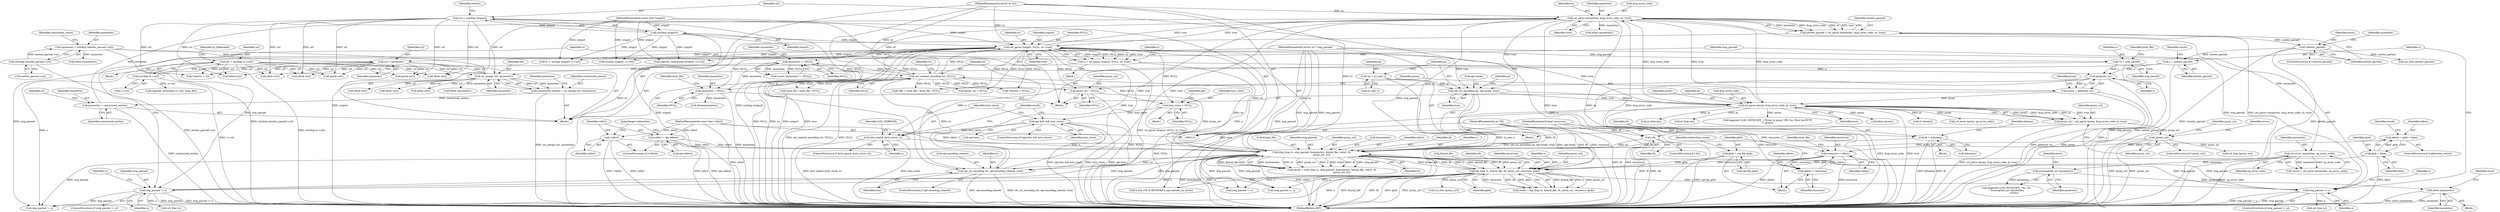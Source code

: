 digraph "0_savannah_e996e322ffd42aaa051602da182d03178d0f13e1_0@API" {
"1000475" [label="(Call,xfree (mynewloc))"];
"1000463" [label="(Call,escnonprint_uri (mynewloc))"];
"1000457" [label="(Call,url_error (mynewloc, up_error_code))"];
"1000444" [label="(Call,url_parse (mynewloc, &up_error_code, iri, true))"];
"1000415" [label="(Call,mynewloc = construced_newloc)"];
"1000408" [label="(Call,construced_newloc = uri_merge (url, mynewloc))"];
"1000410" [label="(Call,uri_merge (url, mynewloc))"];
"1000524" [label="(Call,url = mynewloc)"];
"1000483" [label="(Call,mynewloc = xstrdup (newloc_parsed->url))"];
"1000485" [label="(Call,xstrdup (newloc_parsed->url))"];
"1000590" [label="(Call,url = xstrdup (u->url))"];
"1000592" [label="(Call,xstrdup (u->url))"];
"1000176" [label="(Call,url = xstrdup (origurl))"];
"1000178" [label="(Call,xstrdup (origurl))"];
"1000116" [label="(MethodParameterIn,const char *origurl)"];
"1000403" [label="(Call,mynewloc != NULL)"];
"1000204" [label="(Call,mynewloc = NULL)"];
"1000575" [label="(Call,url_parse (origurl, NULL, iri, true))"];
"1000435" [label="(Call,set_content_encoding (iri, NULL))"];
"1000330" [label="(Call,http_loop (u, orig_parsed, &mynewloc, &local_file, refurl, dt,\n                          proxy_url, iri))"];
"1000322" [label="(Call,hsts_match (hsts_store, u))"];
"1000315" [label="(Call,opt.hsts && hsts_store)"];
"1000311" [label="(Call,hsts_store = NULL)"];
"1000214" [label="(Call,getproxy (u))"];
"1000573" [label="(Call,u = url_parse (origurl, NULL, iri, true))"];
"1000534" [label="(Call,u = newloc_parsed)"];
"1000451" [label="(Call,!newloc_parsed)"];
"1000442" [label="(Call,newloc_parsed = url_parse (mynewloc, &up_error_code, iri, true))"];
"1000136" [label="(Call,*u = orig_parsed)"];
"1000115" [label="(MethodParameterIn,struct url * orig_parsed)"];
"1000567" [label="(Call,orig_parsed != u)"];
"1000361" [label="(Call,ftp_loop (u, &local_file, dt, proxy_url, recursive, glob))"];
"1000120" [label="(MethodParameterIn,int *dt)"];
"1000121" [label="(MethodParameterIn,bool recursive)"];
"1000369" [label="(Call,recursive = oldrec)"];
"1000343" [label="(Call,oldrec = recursive)"];
"1000354" [label="(Call,oldrec = glob = false)"];
"1000356" [label="(Call,glob = false)"];
"1000347" [label="(Call,glob = opt.ftp_glob)"];
"1000528" [label="(Call,orig_parsed != u)"];
"1000193" [label="(Call,!refurl)"];
"1000119" [label="(MethodParameterIn,const char *refurl)"];
"1000195" [label="(Call,refurl = opt.referer)"];
"1000166" [label="(Call,!dt)"];
"1000169" [label="(Call,dt = &dummy)"];
"1000209" [label="(Call,proxy_url = NULL)"];
"1000243" [label="(Call,!proxy_url)"];
"1000234" [label="(Call,proxy_url = url_parse (proxy, &up_error_code, pi, true))"];
"1000236" [label="(Call,url_parse (proxy, &up_error_code, pi, true))"];
"1000212" [label="(Call,proxy = getproxy (u))"];
"1000223" [label="(Call,set_uri_encoding (pi, opt.locale, true))"];
"1000220" [label="(Call,*pi = iri_new ())"];
"1000122" [label="(MethodParameterIn,struct iri *iri)"];
"1000429" [label="(Call,set_uri_encoding (iri, opt.encoding_remote, true))"];
"1000224" [label="(Identifier,pi)"];
"1000204" [label="(Call,mynewloc = NULL)"];
"1000576" [label="(Identifier,origurl)"];
"1000465" [label="(Identifier,error)"];
"1000124" [label="(Block,)"];
"1000177" [label="(Identifier,url)"];
"1000241" [label="(Identifier,true)"];
"1000385" [label="(Call,proxy_url = NULL)"];
"1000359" [label="(Call,result = ftp_loop (u, &local_file, dt, proxy_url, recursive, glob))"];
"1000275" [label="(Identifier,proxy_url)"];
"1000137" [label="(Identifier,u)"];
"1000443" [label="(Identifier,newloc_parsed)"];
"1000573" [label="(Call,u = url_parse (origurl, NULL, iri, true))"];
"1000420" [label="(Identifier,iri)"];
"1000597" [label="(Identifier,iri_fallbacked)"];
"1000507" [label="(Call,orig_parsed != u)"];
"1000463" [label="(Call,escnonprint_uri (mynewloc))"];
"1000367" [label="(Identifier,recursive)"];
"1000536" [label="(Identifier,newloc_parsed)"];
"1000416" [label="(Identifier,mynewloc)"];
"1000492" [label="(Identifier,redirection_count)"];
"1000685" [label="(Call,*newloc = url)"];
"1000458" [label="(Identifier,mynewloc)"];
"1000264" [label="(Call,iri_free (pi))"];
"1000399" [label="(Block,)"];
"1000166" [label="(Call,!dt)"];
"1000484" [label="(Identifier,mynewloc)"];
"1000335" [label="(Call,&local_file)"];
"1000567" [label="(Call,orig_parsed != u)"];
"1000357" [label="(Identifier,glob)"];
"1000604" [label="(Call,quote (url))"];
"1000417" [label="(Identifier,construced_newloc)"];
"1000369" [label="(Call,recursive = oldrec)"];
"1000442" [label="(Call,newloc_parsed = url_parse (mynewloc, &up_error_code, iri, true))"];
"1000609" [label="(Call,u && (*dt & RETROKF || opt.content_on_error))"];
"1000690" [label="(Call,xfree (url))"];
"1000710" [label="(MethodReturn,RET)"];
"1000548" [label="(Call,xfree(mynewloc))"];
"1000375" [label="(Identifier,local_file)"];
"1000213" [label="(Identifier,proxy)"];
"1000405" [label="(Identifier,NULL)"];
"1000332" [label="(Identifier,orig_parsed)"];
"1000473" [label="(Call,xfree (url))"];
"1000371" [label="(Identifier,oldrec)"];
"1000362" [label="(Identifier,u)"];
"1000456" [label="(Identifier,error)"];
"1000312" [label="(Identifier,hsts_store)"];
"1000450" [label="(ControlStructure,if (!newloc_parsed))"];
"1000297" [label="(Call,iri_free (pi))"];
"1000434" [label="(Identifier,true)"];
"1000225" [label="(Call,opt.locale)"];
"1000664" [label="(Call,local_file ? local_file : NULL)"];
"1000355" [label="(Identifier,oldrec)"];
"1000404" [label="(Identifier,mynewloc)"];
"1000486" [label="(Call,newloc_parsed->url)"];
"1000181" [label="(Identifier,newloc)"];
"1000179" [label="(Identifier,origurl)"];
"1000322" [label="(Call,hsts_match (hsts_store, u))"];
"1000339" [label="(Identifier,proxy_url)"];
"1000316" [label="(Call,opt.hsts)"];
"1000222" [label="(Call,iri_new ())"];
"1000700" [label="(Call,xfree (url))"];
"1000460" [label="(Call,logprintf (LOG_NOTQUIET, \"%s: %s.\n\", escnonprint_uri (mynewloc),\n                     error))"];
"1000209" [label="(Call,proxy_url = NULL)"];
"1000560" [label="(Block,)"];
"1000116" [label="(MethodParameterIn,const char *origurl)"];
"1000258" [label="(Call,xfree (url))"];
"1000361" [label="(Call,ftp_loop (u, &local_file, dt, proxy_url, recursive, glob))"];
"1000330" [label="(Call,http_loop (u, orig_parsed, &mynewloc, &local_file, refurl, dt,\n                          proxy_url, iri))"];
"1000526" [label="(Identifier,mynewloc)"];
"1000165" [label="(ControlStructure,if (!dt))"];
"1000194" [label="(Identifier,refurl)"];
"1000366" [label="(Identifier,proxy_url)"];
"1000592" [label="(Call,xstrdup (u->url))"];
"1000524" [label="(Call,url = mynewloc)"];
"1000329" [label="(Identifier,result)"];
"1000168" [label="(Block,)"];
"1000324" [label="(Identifier,u)"];
"1000568" [label="(Identifier,orig_parsed)"];
"1000286" [label="(Call,logprintf (LOG_NOTQUIET, _(\"Error in proxy URL %s: Must be HTTP.\n\"), proxy))"];
"1000513" [label="(Call,xfree (url))"];
"1000115" [label="(MethodParameterIn,struct url * orig_parsed)"];
"1000212" [label="(Call,proxy = getproxy (u))"];
"1000333" [label="(Call,&mynewloc)"];
"1000119" [label="(MethodParameterIn,const char *refurl)"];
"1000429" [label="(Call,set_uri_encoding (iri, opt.encoding_remote, true))"];
"1000120" [label="(MethodParameterIn,int *dt)"];
"1000217" [label="(Identifier,proxy)"];
"1000485" [label="(Call,xstrdup (newloc_parsed->url))"];
"1000138" [label="(Identifier,orig_parsed)"];
"1000415" [label="(Call,mynewloc = construced_newloc)"];
"1000341" [label="(Block,)"];
"1000410" [label="(Call,uri_merge (url, mynewloc))"];
"1000345" [label="(Identifier,recursive)"];
"1000577" [label="(Identifier,NULL)"];
"1000672" [label="(Call,orig_parsed != u)"];
"1000571" [label="(Call,url_free (u))"];
"1000579" [label="(Identifier,true)"];
"1000235" [label="(Identifier,proxy_url)"];
"1000323" [label="(Identifier,hsts_store)"];
"1000446" [label="(Call,&up_error_code)"];
"1000326" [label="(Identifier,LOG_VERBOSE)"];
"1000352" [label="(ControlStructure,if (redirection_count))"];
"1000242" [label="(ControlStructure,if (!proxy_url))"];
"1000437" [label="(Identifier,NULL)"];
"1000306" [label="(Call,xfree (proxy))"];
"1000228" [label="(Identifier,true)"];
"1000530" [label="(Identifier,u)"];
"1000635" [label="(Call,strcmp (origurl, u->url))"];
"1000412" [label="(Identifier,mynewloc)"];
"1000448" [label="(Identifier,iri)"];
"1000444" [label="(Call,url_parse (mynewloc, &up_error_code, iri, true))"];
"1000586" [label="(Call,quote (url))"];
"1000451" [label="(Call,!newloc_parsed)"];
"1000582" [label="(Block,)"];
"1000540" [label="(Identifier,result)"];
"1000459" [label="(Identifier,up_error_code)"];
"1000169" [label="(Call,dt = &dummy)"];
"1000143" [label="(Identifier,local_file)"];
"1000452" [label="(Identifier,newloc_parsed)"];
"1000532" [label="(Call,url_free (u))"];
"1000440" [label="(Identifier,iri)"];
"1000409" [label="(Identifier,construced_newloc)"];
"1000455" [label="(Call,*error = url_error (mynewloc, up_error_code))"];
"1000535" [label="(Identifier,u)"];
"1000476" [label="(Identifier,mynewloc)"];
"1000291" [label="(Call,url_free (proxy_url))"];
"1000200" [label="(JumpTarget,redirected:)"];
"1000411" [label="(Identifier,url)"];
"1000525" [label="(Identifier,url)"];
"1000435" [label="(Call,set_content_encoding (iri, NULL))"];
"1000195" [label="(Call,refurl = opt.referer)"];
"1000309" [label="(Block,)"];
"1000383" [label="(Call,url_free (proxy_url))"];
"1000343" [label="(Call,oldrec = recursive)"];
"1000314" [label="(ControlStructure,if (opt.hsts && hsts_store))"];
"1000569" [label="(Identifier,u)"];
"1000337" [label="(Identifier,refurl)"];
"1000534" [label="(Call,u = newloc_parsed)"];
"1000315" [label="(Call,opt.hsts && hsts_store)"];
"1000344" [label="(Identifier,oldrec)"];
"1000211" [label="(Identifier,NULL)"];
"1000234" [label="(Call,proxy_url = url_parse (proxy, &up_error_code, pi, true))"];
"1000240" [label="(Identifier,pi)"];
"1000475" [label="(Call,xfree (mynewloc))"];
"1000620" [label="(Call,register_download (u->url, local_file))"];
"1000197" [label="(Call,opt.referer)"];
"1000248" [label="(Identifier,error)"];
"1000363" [label="(Call,&local_file)"];
"1000244" [label="(Identifier,proxy_url)"];
"1000176" [label="(Call,url = xstrdup (origurl))"];
"1000478" [label="(Identifier,error)"];
"1000431" [label="(Call,opt.encoding_remote)"];
"1000170" [label="(Identifier,dt)"];
"1000121" [label="(MethodParameterIn,bool recursive)"];
"1000522" [label="(Call,xfree (url))"];
"1000483" [label="(Call,mynewloc = xstrdup (newloc_parsed->url))"];
"1000196" [label="(Identifier,refurl)"];
"1000349" [label="(Call,opt.ftp_glob)"];
"1000238" [label="(Call,&up_error_code)"];
"1000293" [label="(Call,xfree (url))"];
"1000223" [label="(Call,set_uri_encoding (pi, opt.locale, true))"];
"1000445" [label="(Identifier,mynewloc)"];
"1000661" [label="(Call,*file = local_file ? local_file : NULL)"];
"1000304" [label="(Call,iri_free(pi))"];
"1000633" [label="(Call,0 != strcmp (origurl, u->url))"];
"1000122" [label="(MethodParameterIn,struct iri *iri)"];
"1000574" [label="(Identifier,u)"];
"1000467" [label="(Call,orig_parsed != u)"];
"1000572" [label="(Identifier,u)"];
"1000365" [label="(Identifier,dt)"];
"1000193" [label="(Call,!refurl)"];
"1000449" [label="(Identifier,true)"];
"1000591" [label="(Identifier,url)"];
"1000590" [label="(Call,url = xstrdup (u->url))"];
"1000347" [label="(Call,glob = opt.ftp_glob)"];
"1000414" [label="(Identifier,mynewloc)"];
"1000529" [label="(Identifier,orig_parsed)"];
"1000464" [label="(Identifier,mynewloc)"];
"1000338" [label="(Identifier,dt)"];
"1000533" [label="(Identifier,u)"];
"1000192" [label="(ControlStructure,if (!refurl))"];
"1000575" [label="(Call,url_parse (origurl, NULL, iri, true))"];
"1000696" [label="(Call,*newloc = NULL)"];
"1000348" [label="(Identifier,glob)"];
"1000321" [label="(ControlStructure,if (hsts_match (hsts_store, u)))"];
"1000220" [label="(Call,*pi = iri_new ())"];
"1000436" [label="(Identifier,iri)"];
"1000313" [label="(Identifier,NULL)"];
"1000218" [label="(Block,)"];
"1000210" [label="(Identifier,proxy_url)"];
"1000368" [label="(Identifier,glob)"];
"1000581" [label="(Identifier,u)"];
"1000354" [label="(Call,oldrec = glob = false)"];
"1000640" [label="(Call,register_redirection (origurl, u->url))"];
"1000174" [label="(Identifier,dummy)"];
"1000578" [label="(Identifier,iri)"];
"1000453" [label="(Block,)"];
"1000408" [label="(Call,construced_newloc = uri_merge (url, mynewloc))"];
"1000171" [label="(Call,&dummy)"];
"1000311" [label="(Call,hsts_store = NULL)"];
"1000214" [label="(Call,getproxy (u))"];
"1000457" [label="(Call,url_error (mynewloc, up_error_code))"];
"1000178" [label="(Call,xstrdup (origurl))"];
"1000205" [label="(Identifier,mynewloc)"];
"1000402" [label="(Call,assert (mynewloc != NULL))"];
"1000236" [label="(Call,url_parse (proxy, &up_error_code, pi, true))"];
"1000566" [label="(ControlStructure,if (orig_parsed != u))"];
"1000328" [label="(Call,result = http_loop (u, orig_parsed, &mynewloc, &local_file, refurl, dt,\n                          proxy_url, iri))"];
"1000249" [label="(Call,url_error (proxy, up_error_code))"];
"1000515" [label="(Call,xfree (mynewloc))"];
"1000370" [label="(Identifier,recursive)"];
"1000593" [label="(Call,u->url)"];
"1000413" [label="(Call,xfree (mynewloc))"];
"1000528" [label="(Call,orig_parsed != u)"];
"1000356" [label="(Call,glob = false)"];
"1000358" [label="(Identifier,false)"];
"1000231" [label="(Identifier,pi)"];
"1000221" [label="(Identifier,pi)"];
"1000425" [label="(ControlStructure,if (opt.encoding_remote))"];
"1000215" [label="(Identifier,u)"];
"1000237" [label="(Identifier,proxy)"];
"1000206" [label="(Identifier,NULL)"];
"1000331" [label="(Identifier,u)"];
"1000319" [label="(Identifier,hsts_store)"];
"1000482" [label="(Identifier,mynewloc)"];
"1000243" [label="(Call,!proxy_url)"];
"1000340" [label="(Identifier,iri)"];
"1000504" [label="(Call,url_free (newloc_parsed))"];
"1000430" [label="(Identifier,iri)"];
"1000317" [label="(Identifier,opt)"];
"1000360" [label="(Identifier,result)"];
"1000208" [label="(Identifier,local_file)"];
"1000353" [label="(Identifier,redirection_count)"];
"1000481" [label="(Call,xfree (mynewloc))"];
"1000167" [label="(Identifier,dt)"];
"1000403" [label="(Call,mynewloc != NULL)"];
"1000527" [label="(ControlStructure,if (orig_parsed != u))"];
"1000136" [label="(Call,*u = orig_parsed)"];
"1000475" -> "1000453"  [label="AST: "];
"1000475" -> "1000476"  [label="CFG: "];
"1000476" -> "1000475"  [label="AST: "];
"1000478" -> "1000475"  [label="CFG: "];
"1000475" -> "1000710"  [label="DDG: mynewloc"];
"1000475" -> "1000710"  [label="DDG: xfree (mynewloc)"];
"1000463" -> "1000475"  [label="DDG: mynewloc"];
"1000463" -> "1000460"  [label="AST: "];
"1000463" -> "1000464"  [label="CFG: "];
"1000464" -> "1000463"  [label="AST: "];
"1000465" -> "1000463"  [label="CFG: "];
"1000463" -> "1000460"  [label="DDG: mynewloc"];
"1000457" -> "1000463"  [label="DDG: mynewloc"];
"1000457" -> "1000455"  [label="AST: "];
"1000457" -> "1000459"  [label="CFG: "];
"1000458" -> "1000457"  [label="AST: "];
"1000459" -> "1000457"  [label="AST: "];
"1000455" -> "1000457"  [label="CFG: "];
"1000457" -> "1000710"  [label="DDG: up_error_code"];
"1000457" -> "1000455"  [label="DDG: mynewloc"];
"1000457" -> "1000455"  [label="DDG: up_error_code"];
"1000444" -> "1000457"  [label="DDG: mynewloc"];
"1000444" -> "1000442"  [label="AST: "];
"1000444" -> "1000449"  [label="CFG: "];
"1000445" -> "1000444"  [label="AST: "];
"1000446" -> "1000444"  [label="AST: "];
"1000448" -> "1000444"  [label="AST: "];
"1000449" -> "1000444"  [label="AST: "];
"1000442" -> "1000444"  [label="CFG: "];
"1000444" -> "1000710"  [label="DDG: &up_error_code"];
"1000444" -> "1000710"  [label="DDG: true"];
"1000444" -> "1000710"  [label="DDG: iri"];
"1000444" -> "1000223"  [label="DDG: true"];
"1000444" -> "1000236"  [label="DDG: &up_error_code"];
"1000444" -> "1000330"  [label="DDG: iri"];
"1000444" -> "1000429"  [label="DDG: true"];
"1000444" -> "1000442"  [label="DDG: mynewloc"];
"1000444" -> "1000442"  [label="DDG: &up_error_code"];
"1000444" -> "1000442"  [label="DDG: iri"];
"1000444" -> "1000442"  [label="DDG: true"];
"1000415" -> "1000444"  [label="DDG: mynewloc"];
"1000236" -> "1000444"  [label="DDG: &up_error_code"];
"1000236" -> "1000444"  [label="DDG: true"];
"1000435" -> "1000444"  [label="DDG: iri"];
"1000122" -> "1000444"  [label="DDG: iri"];
"1000575" -> "1000444"  [label="DDG: true"];
"1000429" -> "1000444"  [label="DDG: true"];
"1000444" -> "1000481"  [label="DDG: mynewloc"];
"1000444" -> "1000575"  [label="DDG: true"];
"1000415" -> "1000399"  [label="AST: "];
"1000415" -> "1000417"  [label="CFG: "];
"1000416" -> "1000415"  [label="AST: "];
"1000417" -> "1000415"  [label="AST: "];
"1000420" -> "1000415"  [label="CFG: "];
"1000415" -> "1000710"  [label="DDG: construced_newloc"];
"1000408" -> "1000415"  [label="DDG: construced_newloc"];
"1000408" -> "1000399"  [label="AST: "];
"1000408" -> "1000410"  [label="CFG: "];
"1000409" -> "1000408"  [label="AST: "];
"1000410" -> "1000408"  [label="AST: "];
"1000414" -> "1000408"  [label="CFG: "];
"1000408" -> "1000710"  [label="DDG: uri_merge (url, mynewloc)"];
"1000410" -> "1000408"  [label="DDG: url"];
"1000410" -> "1000408"  [label="DDG: mynewloc"];
"1000410" -> "1000412"  [label="CFG: "];
"1000411" -> "1000410"  [label="AST: "];
"1000412" -> "1000410"  [label="AST: "];
"1000524" -> "1000410"  [label="DDG: url"];
"1000590" -> "1000410"  [label="DDG: url"];
"1000176" -> "1000410"  [label="DDG: url"];
"1000403" -> "1000410"  [label="DDG: mynewloc"];
"1000410" -> "1000413"  [label="DDG: mynewloc"];
"1000410" -> "1000473"  [label="DDG: url"];
"1000410" -> "1000513"  [label="DDG: url"];
"1000410" -> "1000522"  [label="DDG: url"];
"1000524" -> "1000399"  [label="AST: "];
"1000524" -> "1000526"  [label="CFG: "];
"1000525" -> "1000524"  [label="AST: "];
"1000526" -> "1000524"  [label="AST: "];
"1000529" -> "1000524"  [label="CFG: "];
"1000524" -> "1000258"  [label="DDG: url"];
"1000524" -> "1000293"  [label="DDG: url"];
"1000483" -> "1000524"  [label="DDG: mynewloc"];
"1000524" -> "1000586"  [label="DDG: url"];
"1000524" -> "1000604"  [label="DDG: url"];
"1000524" -> "1000685"  [label="DDG: url"];
"1000524" -> "1000690"  [label="DDG: url"];
"1000524" -> "1000700"  [label="DDG: url"];
"1000483" -> "1000399"  [label="AST: "];
"1000483" -> "1000485"  [label="CFG: "];
"1000484" -> "1000483"  [label="AST: "];
"1000485" -> "1000483"  [label="AST: "];
"1000492" -> "1000483"  [label="CFG: "];
"1000483" -> "1000710"  [label="DDG: xstrdup (newloc_parsed->url)"];
"1000485" -> "1000483"  [label="DDG: newloc_parsed->url"];
"1000483" -> "1000515"  [label="DDG: mynewloc"];
"1000485" -> "1000486"  [label="CFG: "];
"1000486" -> "1000485"  [label="AST: "];
"1000485" -> "1000710"  [label="DDG: newloc_parsed->url"];
"1000590" -> "1000582"  [label="AST: "];
"1000590" -> "1000592"  [label="CFG: "];
"1000591" -> "1000590"  [label="AST: "];
"1000592" -> "1000590"  [label="AST: "];
"1000597" -> "1000590"  [label="CFG: "];
"1000590" -> "1000710"  [label="DDG: xstrdup (u->url)"];
"1000590" -> "1000258"  [label="DDG: url"];
"1000590" -> "1000293"  [label="DDG: url"];
"1000590" -> "1000586"  [label="DDG: url"];
"1000592" -> "1000590"  [label="DDG: u->url"];
"1000590" -> "1000604"  [label="DDG: url"];
"1000590" -> "1000685"  [label="DDG: url"];
"1000590" -> "1000690"  [label="DDG: url"];
"1000590" -> "1000700"  [label="DDG: url"];
"1000592" -> "1000593"  [label="CFG: "];
"1000593" -> "1000592"  [label="AST: "];
"1000592" -> "1000710"  [label="DDG: u->url"];
"1000592" -> "1000620"  [label="DDG: u->url"];
"1000176" -> "1000124"  [label="AST: "];
"1000176" -> "1000178"  [label="CFG: "];
"1000177" -> "1000176"  [label="AST: "];
"1000178" -> "1000176"  [label="AST: "];
"1000181" -> "1000176"  [label="CFG: "];
"1000176" -> "1000710"  [label="DDG: xstrdup (origurl)"];
"1000178" -> "1000176"  [label="DDG: origurl"];
"1000176" -> "1000258"  [label="DDG: url"];
"1000176" -> "1000293"  [label="DDG: url"];
"1000176" -> "1000586"  [label="DDG: url"];
"1000176" -> "1000604"  [label="DDG: url"];
"1000176" -> "1000685"  [label="DDG: url"];
"1000176" -> "1000690"  [label="DDG: url"];
"1000176" -> "1000700"  [label="DDG: url"];
"1000178" -> "1000179"  [label="CFG: "];
"1000179" -> "1000178"  [label="AST: "];
"1000178" -> "1000710"  [label="DDG: origurl"];
"1000116" -> "1000178"  [label="DDG: origurl"];
"1000178" -> "1000575"  [label="DDG: origurl"];
"1000178" -> "1000633"  [label="DDG: origurl"];
"1000178" -> "1000635"  [label="DDG: origurl"];
"1000178" -> "1000640"  [label="DDG: origurl"];
"1000116" -> "1000114"  [label="AST: "];
"1000116" -> "1000710"  [label="DDG: origurl"];
"1000116" -> "1000575"  [label="DDG: origurl"];
"1000116" -> "1000633"  [label="DDG: origurl"];
"1000116" -> "1000635"  [label="DDG: origurl"];
"1000116" -> "1000640"  [label="DDG: origurl"];
"1000403" -> "1000402"  [label="AST: "];
"1000403" -> "1000405"  [label="CFG: "];
"1000404" -> "1000403"  [label="AST: "];
"1000405" -> "1000403"  [label="AST: "];
"1000402" -> "1000403"  [label="CFG: "];
"1000403" -> "1000402"  [label="DDG: mynewloc"];
"1000403" -> "1000402"  [label="DDG: NULL"];
"1000204" -> "1000403"  [label="DDG: mynewloc"];
"1000575" -> "1000403"  [label="DDG: NULL"];
"1000435" -> "1000403"  [label="DDG: NULL"];
"1000403" -> "1000435"  [label="DDG: NULL"];
"1000204" -> "1000124"  [label="AST: "];
"1000204" -> "1000206"  [label="CFG: "];
"1000205" -> "1000204"  [label="AST: "];
"1000206" -> "1000204"  [label="AST: "];
"1000208" -> "1000204"  [label="CFG: "];
"1000204" -> "1000710"  [label="DDG: mynewloc"];
"1000575" -> "1000204"  [label="DDG: NULL"];
"1000435" -> "1000204"  [label="DDG: NULL"];
"1000204" -> "1000548"  [label="DDG: mynewloc"];
"1000575" -> "1000573"  [label="AST: "];
"1000575" -> "1000579"  [label="CFG: "];
"1000576" -> "1000575"  [label="AST: "];
"1000577" -> "1000575"  [label="AST: "];
"1000578" -> "1000575"  [label="AST: "];
"1000579" -> "1000575"  [label="AST: "];
"1000573" -> "1000575"  [label="CFG: "];
"1000575" -> "1000710"  [label="DDG: true"];
"1000575" -> "1000710"  [label="DDG: NULL"];
"1000575" -> "1000710"  [label="DDG: iri"];
"1000575" -> "1000710"  [label="DDG: origurl"];
"1000575" -> "1000209"  [label="DDG: NULL"];
"1000575" -> "1000223"  [label="DDG: true"];
"1000575" -> "1000311"  [label="DDG: NULL"];
"1000575" -> "1000330"  [label="DDG: iri"];
"1000575" -> "1000385"  [label="DDG: NULL"];
"1000575" -> "1000429"  [label="DDG: true"];
"1000575" -> "1000573"  [label="DDG: origurl"];
"1000575" -> "1000573"  [label="DDG: NULL"];
"1000575" -> "1000573"  [label="DDG: iri"];
"1000575" -> "1000573"  [label="DDG: true"];
"1000435" -> "1000575"  [label="DDG: NULL"];
"1000330" -> "1000575"  [label="DDG: iri"];
"1000122" -> "1000575"  [label="DDG: iri"];
"1000236" -> "1000575"  [label="DDG: true"];
"1000575" -> "1000633"  [label="DDG: origurl"];
"1000575" -> "1000635"  [label="DDG: origurl"];
"1000575" -> "1000640"  [label="DDG: origurl"];
"1000575" -> "1000661"  [label="DDG: NULL"];
"1000575" -> "1000664"  [label="DDG: NULL"];
"1000575" -> "1000696"  [label="DDG: NULL"];
"1000435" -> "1000399"  [label="AST: "];
"1000435" -> "1000437"  [label="CFG: "];
"1000436" -> "1000435"  [label="AST: "];
"1000437" -> "1000435"  [label="AST: "];
"1000440" -> "1000435"  [label="CFG: "];
"1000435" -> "1000710"  [label="DDG: NULL"];
"1000435" -> "1000710"  [label="DDG: set_content_encoding (iri, NULL)"];
"1000435" -> "1000209"  [label="DDG: NULL"];
"1000435" -> "1000311"  [label="DDG: NULL"];
"1000435" -> "1000385"  [label="DDG: NULL"];
"1000330" -> "1000435"  [label="DDG: iri"];
"1000429" -> "1000435"  [label="DDG: iri"];
"1000122" -> "1000435"  [label="DDG: iri"];
"1000435" -> "1000661"  [label="DDG: NULL"];
"1000435" -> "1000664"  [label="DDG: NULL"];
"1000435" -> "1000696"  [label="DDG: NULL"];
"1000330" -> "1000328"  [label="AST: "];
"1000330" -> "1000340"  [label="CFG: "];
"1000331" -> "1000330"  [label="AST: "];
"1000332" -> "1000330"  [label="AST: "];
"1000333" -> "1000330"  [label="AST: "];
"1000335" -> "1000330"  [label="AST: "];
"1000337" -> "1000330"  [label="AST: "];
"1000338" -> "1000330"  [label="AST: "];
"1000339" -> "1000330"  [label="AST: "];
"1000340" -> "1000330"  [label="AST: "];
"1000328" -> "1000330"  [label="CFG: "];
"1000330" -> "1000710"  [label="DDG: &mynewloc"];
"1000330" -> "1000710"  [label="DDG: iri"];
"1000330" -> "1000710"  [label="DDG: refurl"];
"1000330" -> "1000328"  [label="DDG: &mynewloc"];
"1000330" -> "1000328"  [label="DDG: iri"];
"1000330" -> "1000328"  [label="DDG: proxy_url"];
"1000330" -> "1000328"  [label="DDG: u"];
"1000330" -> "1000328"  [label="DDG: refurl"];
"1000330" -> "1000328"  [label="DDG: dt"];
"1000330" -> "1000328"  [label="DDG: orig_parsed"];
"1000330" -> "1000328"  [label="DDG: &local_file"];
"1000322" -> "1000330"  [label="DDG: u"];
"1000214" -> "1000330"  [label="DDG: u"];
"1000567" -> "1000330"  [label="DDG: orig_parsed"];
"1000528" -> "1000330"  [label="DDG: orig_parsed"];
"1000115" -> "1000330"  [label="DDG: orig_parsed"];
"1000361" -> "1000330"  [label="DDG: &local_file"];
"1000361" -> "1000330"  [label="DDG: dt"];
"1000193" -> "1000330"  [label="DDG: refurl"];
"1000195" -> "1000330"  [label="DDG: refurl"];
"1000119" -> "1000330"  [label="DDG: refurl"];
"1000166" -> "1000330"  [label="DDG: dt"];
"1000169" -> "1000330"  [label="DDG: dt"];
"1000120" -> "1000330"  [label="DDG: dt"];
"1000209" -> "1000330"  [label="DDG: proxy_url"];
"1000243" -> "1000330"  [label="DDG: proxy_url"];
"1000122" -> "1000330"  [label="DDG: iri"];
"1000330" -> "1000361"  [label="DDG: u"];
"1000330" -> "1000361"  [label="DDG: &local_file"];
"1000330" -> "1000361"  [label="DDG: dt"];
"1000330" -> "1000361"  [label="DDG: proxy_url"];
"1000330" -> "1000429"  [label="DDG: iri"];
"1000330" -> "1000467"  [label="DDG: orig_parsed"];
"1000330" -> "1000507"  [label="DDG: orig_parsed"];
"1000330" -> "1000528"  [label="DDG: orig_parsed"];
"1000330" -> "1000567"  [label="DDG: orig_parsed"];
"1000330" -> "1000672"  [label="DDG: orig_parsed"];
"1000322" -> "1000321"  [label="AST: "];
"1000322" -> "1000324"  [label="CFG: "];
"1000323" -> "1000322"  [label="AST: "];
"1000324" -> "1000322"  [label="AST: "];
"1000326" -> "1000322"  [label="CFG: "];
"1000329" -> "1000322"  [label="CFG: "];
"1000322" -> "1000710"  [label="DDG: hsts_match (hsts_store, u)"];
"1000322" -> "1000710"  [label="DDG: hsts_store"];
"1000315" -> "1000322"  [label="DDG: hsts_store"];
"1000214" -> "1000322"  [label="DDG: u"];
"1000315" -> "1000314"  [label="AST: "];
"1000315" -> "1000316"  [label="CFG: "];
"1000315" -> "1000319"  [label="CFG: "];
"1000316" -> "1000315"  [label="AST: "];
"1000319" -> "1000315"  [label="AST: "];
"1000323" -> "1000315"  [label="CFG: "];
"1000329" -> "1000315"  [label="CFG: "];
"1000315" -> "1000710"  [label="DDG: opt.hsts && hsts_store"];
"1000315" -> "1000710"  [label="DDG: opt.hsts"];
"1000315" -> "1000710"  [label="DDG: hsts_store"];
"1000311" -> "1000315"  [label="DDG: hsts_store"];
"1000311" -> "1000309"  [label="AST: "];
"1000311" -> "1000313"  [label="CFG: "];
"1000312" -> "1000311"  [label="AST: "];
"1000313" -> "1000311"  [label="AST: "];
"1000317" -> "1000311"  [label="CFG: "];
"1000311" -> "1000710"  [label="DDG: NULL"];
"1000214" -> "1000212"  [label="AST: "];
"1000214" -> "1000215"  [label="CFG: "];
"1000215" -> "1000214"  [label="AST: "];
"1000212" -> "1000214"  [label="CFG: "];
"1000214" -> "1000710"  [label="DDG: u"];
"1000214" -> "1000212"  [label="DDG: u"];
"1000573" -> "1000214"  [label="DDG: u"];
"1000534" -> "1000214"  [label="DDG: u"];
"1000136" -> "1000214"  [label="DDG: u"];
"1000573" -> "1000560"  [label="AST: "];
"1000574" -> "1000573"  [label="AST: "];
"1000581" -> "1000573"  [label="CFG: "];
"1000573" -> "1000710"  [label="DDG: url_parse (origurl, NULL, iri, true)"];
"1000573" -> "1000609"  [label="DDG: u"];
"1000573" -> "1000672"  [label="DDG: u"];
"1000534" -> "1000399"  [label="AST: "];
"1000534" -> "1000536"  [label="CFG: "];
"1000535" -> "1000534"  [label="AST: "];
"1000536" -> "1000534"  [label="AST: "];
"1000540" -> "1000534"  [label="CFG: "];
"1000534" -> "1000710"  [label="DDG: newloc_parsed"];
"1000451" -> "1000534"  [label="DDG: newloc_parsed"];
"1000451" -> "1000450"  [label="AST: "];
"1000451" -> "1000452"  [label="CFG: "];
"1000452" -> "1000451"  [label="AST: "];
"1000456" -> "1000451"  [label="CFG: "];
"1000482" -> "1000451"  [label="CFG: "];
"1000451" -> "1000710"  [label="DDG: newloc_parsed"];
"1000451" -> "1000710"  [label="DDG: !newloc_parsed"];
"1000442" -> "1000451"  [label="DDG: newloc_parsed"];
"1000451" -> "1000504"  [label="DDG: newloc_parsed"];
"1000442" -> "1000399"  [label="AST: "];
"1000443" -> "1000442"  [label="AST: "];
"1000452" -> "1000442"  [label="CFG: "];
"1000442" -> "1000710"  [label="DDG: url_parse (mynewloc, &up_error_code, iri, true)"];
"1000136" -> "1000124"  [label="AST: "];
"1000136" -> "1000138"  [label="CFG: "];
"1000137" -> "1000136"  [label="AST: "];
"1000138" -> "1000136"  [label="AST: "];
"1000143" -> "1000136"  [label="CFG: "];
"1000136" -> "1000710"  [label="DDG: orig_parsed"];
"1000115" -> "1000136"  [label="DDG: orig_parsed"];
"1000115" -> "1000114"  [label="AST: "];
"1000115" -> "1000710"  [label="DDG: orig_parsed"];
"1000115" -> "1000467"  [label="DDG: orig_parsed"];
"1000115" -> "1000507"  [label="DDG: orig_parsed"];
"1000115" -> "1000528"  [label="DDG: orig_parsed"];
"1000115" -> "1000567"  [label="DDG: orig_parsed"];
"1000115" -> "1000672"  [label="DDG: orig_parsed"];
"1000567" -> "1000566"  [label="AST: "];
"1000567" -> "1000569"  [label="CFG: "];
"1000568" -> "1000567"  [label="AST: "];
"1000569" -> "1000567"  [label="AST: "];
"1000572" -> "1000567"  [label="CFG: "];
"1000574" -> "1000567"  [label="CFG: "];
"1000567" -> "1000710"  [label="DDG: orig_parsed"];
"1000567" -> "1000710"  [label="DDG: orig_parsed != u"];
"1000361" -> "1000567"  [label="DDG: u"];
"1000567" -> "1000571"  [label="DDG: u"];
"1000567" -> "1000672"  [label="DDG: orig_parsed"];
"1000361" -> "1000359"  [label="AST: "];
"1000361" -> "1000368"  [label="CFG: "];
"1000362" -> "1000361"  [label="AST: "];
"1000363" -> "1000361"  [label="AST: "];
"1000365" -> "1000361"  [label="AST: "];
"1000366" -> "1000361"  [label="AST: "];
"1000367" -> "1000361"  [label="AST: "];
"1000368" -> "1000361"  [label="AST: "];
"1000359" -> "1000361"  [label="CFG: "];
"1000361" -> "1000710"  [label="DDG: dt"];
"1000361" -> "1000710"  [label="DDG: glob"];
"1000361" -> "1000710"  [label="DDG: proxy_url"];
"1000361" -> "1000710"  [label="DDG: &local_file"];
"1000361" -> "1000359"  [label="DDG: &local_file"];
"1000361" -> "1000359"  [label="DDG: u"];
"1000361" -> "1000359"  [label="DDG: proxy_url"];
"1000361" -> "1000359"  [label="DDG: recursive"];
"1000361" -> "1000359"  [label="DDG: dt"];
"1000361" -> "1000359"  [label="DDG: glob"];
"1000120" -> "1000361"  [label="DDG: dt"];
"1000121" -> "1000361"  [label="DDG: recursive"];
"1000369" -> "1000361"  [label="DDG: recursive"];
"1000356" -> "1000361"  [label="DDG: glob"];
"1000347" -> "1000361"  [label="DDG: glob"];
"1000361" -> "1000383"  [label="DDG: proxy_url"];
"1000361" -> "1000467"  [label="DDG: u"];
"1000361" -> "1000507"  [label="DDG: u"];
"1000361" -> "1000528"  [label="DDG: u"];
"1000361" -> "1000609"  [label="DDG: u"];
"1000361" -> "1000672"  [label="DDG: u"];
"1000120" -> "1000114"  [label="AST: "];
"1000120" -> "1000710"  [label="DDG: dt"];
"1000120" -> "1000166"  [label="DDG: dt"];
"1000120" -> "1000169"  [label="DDG: dt"];
"1000121" -> "1000114"  [label="AST: "];
"1000121" -> "1000710"  [label="DDG: recursive"];
"1000121" -> "1000343"  [label="DDG: recursive"];
"1000121" -> "1000369"  [label="DDG: recursive"];
"1000369" -> "1000341"  [label="AST: "];
"1000369" -> "1000371"  [label="CFG: "];
"1000370" -> "1000369"  [label="AST: "];
"1000371" -> "1000369"  [label="AST: "];
"1000375" -> "1000369"  [label="CFG: "];
"1000369" -> "1000710"  [label="DDG: recursive"];
"1000369" -> "1000710"  [label="DDG: oldrec"];
"1000369" -> "1000343"  [label="DDG: recursive"];
"1000343" -> "1000369"  [label="DDG: oldrec"];
"1000354" -> "1000369"  [label="DDG: oldrec"];
"1000343" -> "1000341"  [label="AST: "];
"1000343" -> "1000345"  [label="CFG: "];
"1000344" -> "1000343"  [label="AST: "];
"1000345" -> "1000343"  [label="AST: "];
"1000348" -> "1000343"  [label="CFG: "];
"1000354" -> "1000352"  [label="AST: "];
"1000354" -> "1000356"  [label="CFG: "];
"1000355" -> "1000354"  [label="AST: "];
"1000356" -> "1000354"  [label="AST: "];
"1000360" -> "1000354"  [label="CFG: "];
"1000356" -> "1000354"  [label="DDG: glob"];
"1000356" -> "1000358"  [label="CFG: "];
"1000357" -> "1000356"  [label="AST: "];
"1000358" -> "1000356"  [label="AST: "];
"1000356" -> "1000710"  [label="DDG: false"];
"1000347" -> "1000341"  [label="AST: "];
"1000347" -> "1000349"  [label="CFG: "];
"1000348" -> "1000347"  [label="AST: "];
"1000349" -> "1000347"  [label="AST: "];
"1000353" -> "1000347"  [label="CFG: "];
"1000347" -> "1000710"  [label="DDG: opt.ftp_glob"];
"1000528" -> "1000527"  [label="AST: "];
"1000528" -> "1000530"  [label="CFG: "];
"1000529" -> "1000528"  [label="AST: "];
"1000530" -> "1000528"  [label="AST: "];
"1000533" -> "1000528"  [label="CFG: "];
"1000535" -> "1000528"  [label="CFG: "];
"1000528" -> "1000710"  [label="DDG: orig_parsed != u"];
"1000528" -> "1000710"  [label="DDG: orig_parsed"];
"1000528" -> "1000532"  [label="DDG: u"];
"1000193" -> "1000192"  [label="AST: "];
"1000193" -> "1000194"  [label="CFG: "];
"1000194" -> "1000193"  [label="AST: "];
"1000196" -> "1000193"  [label="CFG: "];
"1000200" -> "1000193"  [label="CFG: "];
"1000193" -> "1000710"  [label="DDG: refurl"];
"1000193" -> "1000710"  [label="DDG: !refurl"];
"1000119" -> "1000193"  [label="DDG: refurl"];
"1000119" -> "1000114"  [label="AST: "];
"1000119" -> "1000710"  [label="DDG: refurl"];
"1000119" -> "1000195"  [label="DDG: refurl"];
"1000195" -> "1000192"  [label="AST: "];
"1000195" -> "1000197"  [label="CFG: "];
"1000196" -> "1000195"  [label="AST: "];
"1000197" -> "1000195"  [label="AST: "];
"1000200" -> "1000195"  [label="CFG: "];
"1000195" -> "1000710"  [label="DDG: opt.referer"];
"1000195" -> "1000710"  [label="DDG: refurl"];
"1000166" -> "1000165"  [label="AST: "];
"1000166" -> "1000167"  [label="CFG: "];
"1000167" -> "1000166"  [label="AST: "];
"1000170" -> "1000166"  [label="CFG: "];
"1000177" -> "1000166"  [label="CFG: "];
"1000166" -> "1000710"  [label="DDG: !dt"];
"1000166" -> "1000710"  [label="DDG: dt"];
"1000169" -> "1000168"  [label="AST: "];
"1000169" -> "1000171"  [label="CFG: "];
"1000170" -> "1000169"  [label="AST: "];
"1000171" -> "1000169"  [label="AST: "];
"1000174" -> "1000169"  [label="CFG: "];
"1000169" -> "1000710"  [label="DDG: &dummy"];
"1000169" -> "1000710"  [label="DDG: dt"];
"1000209" -> "1000124"  [label="AST: "];
"1000209" -> "1000211"  [label="CFG: "];
"1000210" -> "1000209"  [label="AST: "];
"1000211" -> "1000209"  [label="AST: "];
"1000213" -> "1000209"  [label="CFG: "];
"1000209" -> "1000710"  [label="DDG: NULL"];
"1000243" -> "1000242"  [label="AST: "];
"1000243" -> "1000244"  [label="CFG: "];
"1000244" -> "1000243"  [label="AST: "];
"1000248" -> "1000243"  [label="CFG: "];
"1000275" -> "1000243"  [label="CFG: "];
"1000243" -> "1000710"  [label="DDG: proxy_url"];
"1000243" -> "1000710"  [label="DDG: !proxy_url"];
"1000234" -> "1000243"  [label="DDG: proxy_url"];
"1000243" -> "1000291"  [label="DDG: proxy_url"];
"1000234" -> "1000218"  [label="AST: "];
"1000234" -> "1000236"  [label="CFG: "];
"1000235" -> "1000234"  [label="AST: "];
"1000236" -> "1000234"  [label="AST: "];
"1000244" -> "1000234"  [label="CFG: "];
"1000234" -> "1000710"  [label="DDG: url_parse (proxy, &up_error_code, pi, true)"];
"1000236" -> "1000234"  [label="DDG: proxy"];
"1000236" -> "1000234"  [label="DDG: &up_error_code"];
"1000236" -> "1000234"  [label="DDG: pi"];
"1000236" -> "1000234"  [label="DDG: true"];
"1000236" -> "1000241"  [label="CFG: "];
"1000237" -> "1000236"  [label="AST: "];
"1000238" -> "1000236"  [label="AST: "];
"1000240" -> "1000236"  [label="AST: "];
"1000241" -> "1000236"  [label="AST: "];
"1000236" -> "1000710"  [label="DDG: &up_error_code"];
"1000236" -> "1000710"  [label="DDG: true"];
"1000212" -> "1000236"  [label="DDG: proxy"];
"1000223" -> "1000236"  [label="DDG: pi"];
"1000223" -> "1000236"  [label="DDG: true"];
"1000236" -> "1000249"  [label="DDG: proxy"];
"1000236" -> "1000264"  [label="DDG: pi"];
"1000236" -> "1000286"  [label="DDG: proxy"];
"1000236" -> "1000297"  [label="DDG: pi"];
"1000236" -> "1000304"  [label="DDG: pi"];
"1000236" -> "1000306"  [label="DDG: proxy"];
"1000236" -> "1000429"  [label="DDG: true"];
"1000212" -> "1000124"  [label="AST: "];
"1000213" -> "1000212"  [label="AST: "];
"1000217" -> "1000212"  [label="CFG: "];
"1000212" -> "1000710"  [label="DDG: getproxy (u)"];
"1000212" -> "1000710"  [label="DDG: proxy"];
"1000223" -> "1000218"  [label="AST: "];
"1000223" -> "1000228"  [label="CFG: "];
"1000224" -> "1000223"  [label="AST: "];
"1000225" -> "1000223"  [label="AST: "];
"1000228" -> "1000223"  [label="AST: "];
"1000231" -> "1000223"  [label="CFG: "];
"1000223" -> "1000710"  [label="DDG: opt.locale"];
"1000223" -> "1000710"  [label="DDG: set_uri_encoding (pi, opt.locale, true)"];
"1000220" -> "1000223"  [label="DDG: pi"];
"1000220" -> "1000218"  [label="AST: "];
"1000220" -> "1000222"  [label="CFG: "];
"1000221" -> "1000220"  [label="AST: "];
"1000222" -> "1000220"  [label="AST: "];
"1000224" -> "1000220"  [label="CFG: "];
"1000220" -> "1000710"  [label="DDG: iri_new ()"];
"1000122" -> "1000114"  [label="AST: "];
"1000122" -> "1000710"  [label="DDG: iri"];
"1000122" -> "1000429"  [label="DDG: iri"];
"1000429" -> "1000425"  [label="AST: "];
"1000429" -> "1000434"  [label="CFG: "];
"1000430" -> "1000429"  [label="AST: "];
"1000431" -> "1000429"  [label="AST: "];
"1000434" -> "1000429"  [label="AST: "];
"1000436" -> "1000429"  [label="CFG: "];
"1000429" -> "1000710"  [label="DDG: opt.encoding_remote"];
"1000429" -> "1000710"  [label="DDG: set_uri_encoding (iri, opt.encoding_remote, true)"];
}
